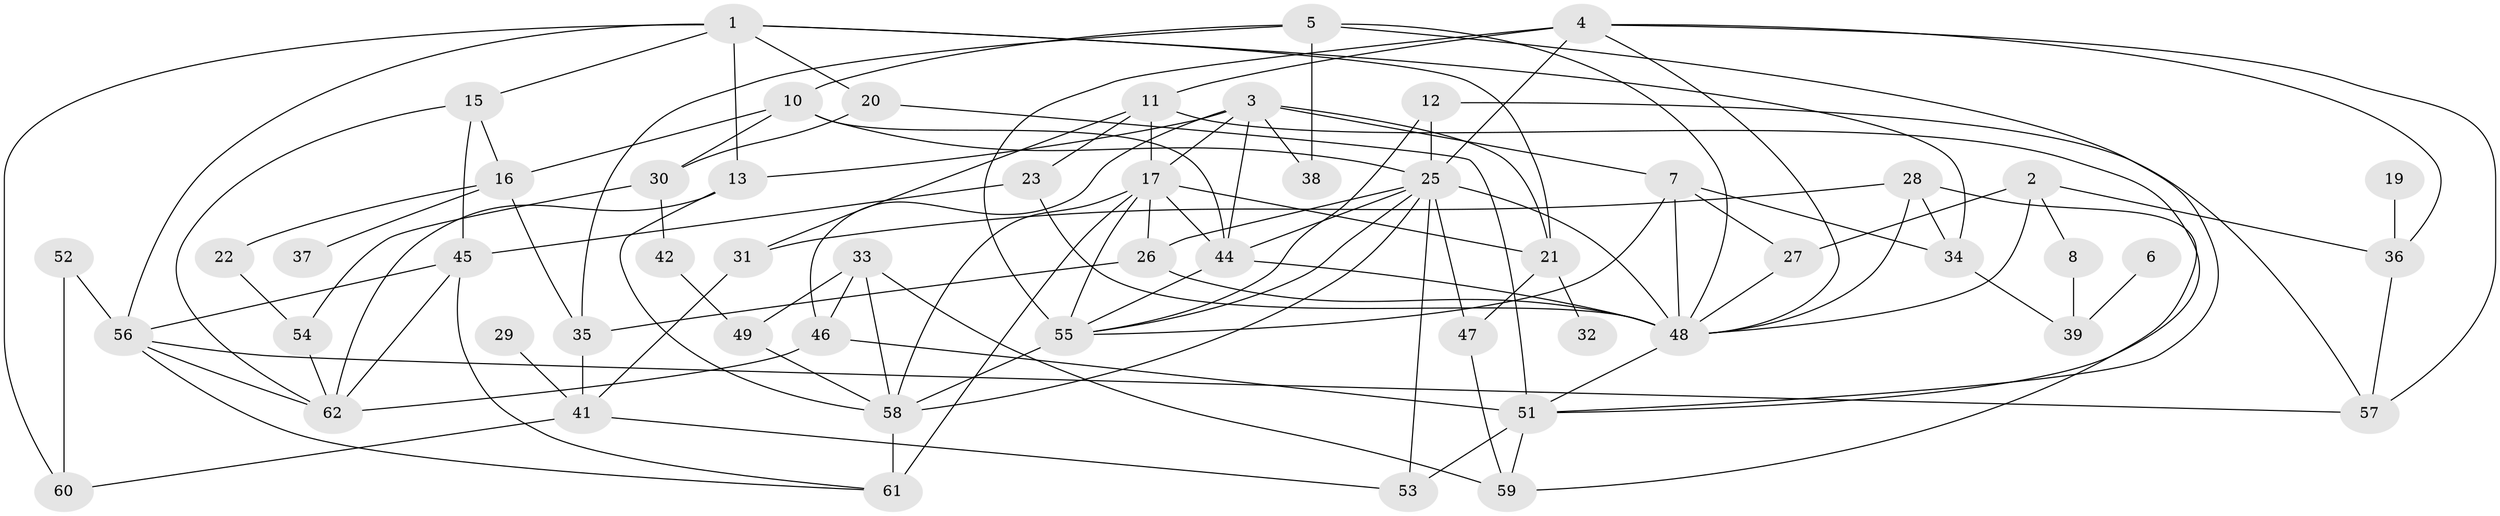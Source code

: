 // original degree distribution, {5: 0.16129032258064516, 1: 0.1774193548387097, 4: 0.18548387096774194, 7: 0.016129032258064516, 3: 0.1935483870967742, 2: 0.1693548387096774, 0: 0.056451612903225805, 6: 0.024193548387096774, 8: 0.016129032258064516}
// Generated by graph-tools (version 1.1) at 2025/00/03/09/25 03:00:54]
// undirected, 55 vertices, 116 edges
graph export_dot {
graph [start="1"]
  node [color=gray90,style=filled];
  1;
  2;
  3;
  4;
  5;
  6;
  7;
  8;
  10;
  11;
  12;
  13;
  15;
  16;
  17;
  19;
  20;
  21;
  22;
  23;
  25;
  26;
  27;
  28;
  29;
  30;
  31;
  32;
  33;
  34;
  35;
  36;
  37;
  38;
  39;
  41;
  42;
  44;
  45;
  46;
  47;
  48;
  49;
  51;
  52;
  53;
  54;
  55;
  56;
  57;
  58;
  59;
  60;
  61;
  62;
  1 -- 13 [weight=1.0];
  1 -- 15 [weight=1.0];
  1 -- 20 [weight=1.0];
  1 -- 21 [weight=1.0];
  1 -- 34 [weight=1.0];
  1 -- 56 [weight=1.0];
  1 -- 60 [weight=1.0];
  2 -- 8 [weight=1.0];
  2 -- 27 [weight=2.0];
  2 -- 36 [weight=1.0];
  2 -- 48 [weight=1.0];
  3 -- 7 [weight=1.0];
  3 -- 13 [weight=1.0];
  3 -- 17 [weight=1.0];
  3 -- 21 [weight=1.0];
  3 -- 38 [weight=1.0];
  3 -- 44 [weight=1.0];
  3 -- 46 [weight=1.0];
  4 -- 11 [weight=1.0];
  4 -- 25 [weight=1.0];
  4 -- 36 [weight=1.0];
  4 -- 48 [weight=1.0];
  4 -- 55 [weight=3.0];
  4 -- 57 [weight=1.0];
  5 -- 10 [weight=1.0];
  5 -- 35 [weight=1.0];
  5 -- 38 [weight=1.0];
  5 -- 48 [weight=1.0];
  5 -- 51 [weight=1.0];
  6 -- 39 [weight=1.0];
  7 -- 27 [weight=2.0];
  7 -- 34 [weight=1.0];
  7 -- 48 [weight=1.0];
  7 -- 55 [weight=1.0];
  8 -- 39 [weight=1.0];
  10 -- 16 [weight=1.0];
  10 -- 25 [weight=1.0];
  10 -- 30 [weight=1.0];
  10 -- 44 [weight=1.0];
  11 -- 17 [weight=1.0];
  11 -- 23 [weight=1.0];
  11 -- 31 [weight=1.0];
  11 -- 51 [weight=1.0];
  12 -- 25 [weight=1.0];
  12 -- 55 [weight=1.0];
  12 -- 57 [weight=1.0];
  13 -- 58 [weight=1.0];
  13 -- 62 [weight=1.0];
  15 -- 16 [weight=1.0];
  15 -- 45 [weight=1.0];
  15 -- 62 [weight=1.0];
  16 -- 22 [weight=1.0];
  16 -- 35 [weight=1.0];
  16 -- 37 [weight=1.0];
  17 -- 21 [weight=1.0];
  17 -- 26 [weight=1.0];
  17 -- 44 [weight=1.0];
  17 -- 55 [weight=1.0];
  17 -- 58 [weight=1.0];
  17 -- 61 [weight=2.0];
  19 -- 36 [weight=1.0];
  20 -- 30 [weight=1.0];
  20 -- 51 [weight=1.0];
  21 -- 32 [weight=1.0];
  21 -- 47 [weight=1.0];
  22 -- 54 [weight=1.0];
  23 -- 45 [weight=2.0];
  23 -- 48 [weight=1.0];
  25 -- 26 [weight=1.0];
  25 -- 44 [weight=1.0];
  25 -- 47 [weight=1.0];
  25 -- 48 [weight=1.0];
  25 -- 53 [weight=1.0];
  25 -- 55 [weight=1.0];
  25 -- 58 [weight=1.0];
  26 -- 35 [weight=1.0];
  26 -- 48 [weight=2.0];
  27 -- 48 [weight=2.0];
  28 -- 31 [weight=1.0];
  28 -- 34 [weight=1.0];
  28 -- 48 [weight=1.0];
  28 -- 59 [weight=1.0];
  29 -- 41 [weight=1.0];
  30 -- 42 [weight=1.0];
  30 -- 54 [weight=1.0];
  31 -- 41 [weight=1.0];
  33 -- 46 [weight=1.0];
  33 -- 49 [weight=1.0];
  33 -- 58 [weight=1.0];
  33 -- 59 [weight=1.0];
  34 -- 39 [weight=1.0];
  35 -- 41 [weight=1.0];
  36 -- 57 [weight=1.0];
  41 -- 53 [weight=1.0];
  41 -- 60 [weight=1.0];
  42 -- 49 [weight=1.0];
  44 -- 48 [weight=2.0];
  44 -- 55 [weight=1.0];
  45 -- 56 [weight=1.0];
  45 -- 61 [weight=1.0];
  45 -- 62 [weight=1.0];
  46 -- 51 [weight=1.0];
  46 -- 62 [weight=1.0];
  47 -- 59 [weight=1.0];
  48 -- 51 [weight=1.0];
  49 -- 58 [weight=1.0];
  51 -- 53 [weight=1.0];
  51 -- 59 [weight=1.0];
  52 -- 56 [weight=1.0];
  52 -- 60 [weight=1.0];
  54 -- 62 [weight=1.0];
  55 -- 58 [weight=1.0];
  56 -- 57 [weight=1.0];
  56 -- 61 [weight=1.0];
  56 -- 62 [weight=1.0];
  58 -- 61 [weight=1.0];
}
